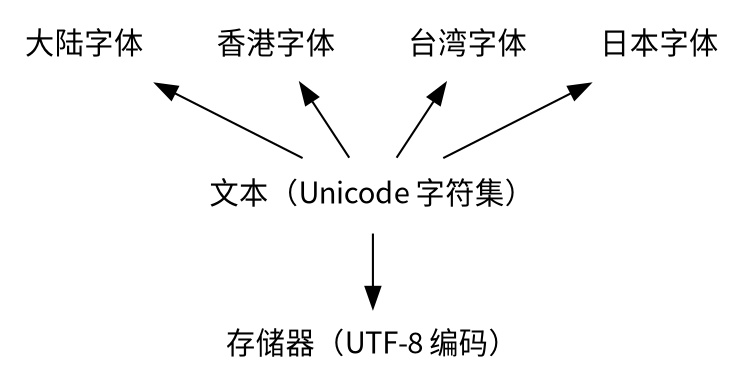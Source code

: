 digraph {
    rankdir=BT
    graph [fontname="Noto Sans CJK SC"]
    node [fontname="Noto Sans CJK SC"]
    edge [fontname="Noto Sans CJK SC"]
    node [shape=plaintext]
    "文本（Unicode 字符集）" -> 大陆字体
    "文本（Unicode 字符集）" -> 香港字体
    "文本（Unicode 字符集）" -> 台湾字体
    "文本（Unicode 字符集）" -> 日本字体
    "存储器（UTF-8 编码）" -> "文本（Unicode 字符集）" [dir=back]
}
